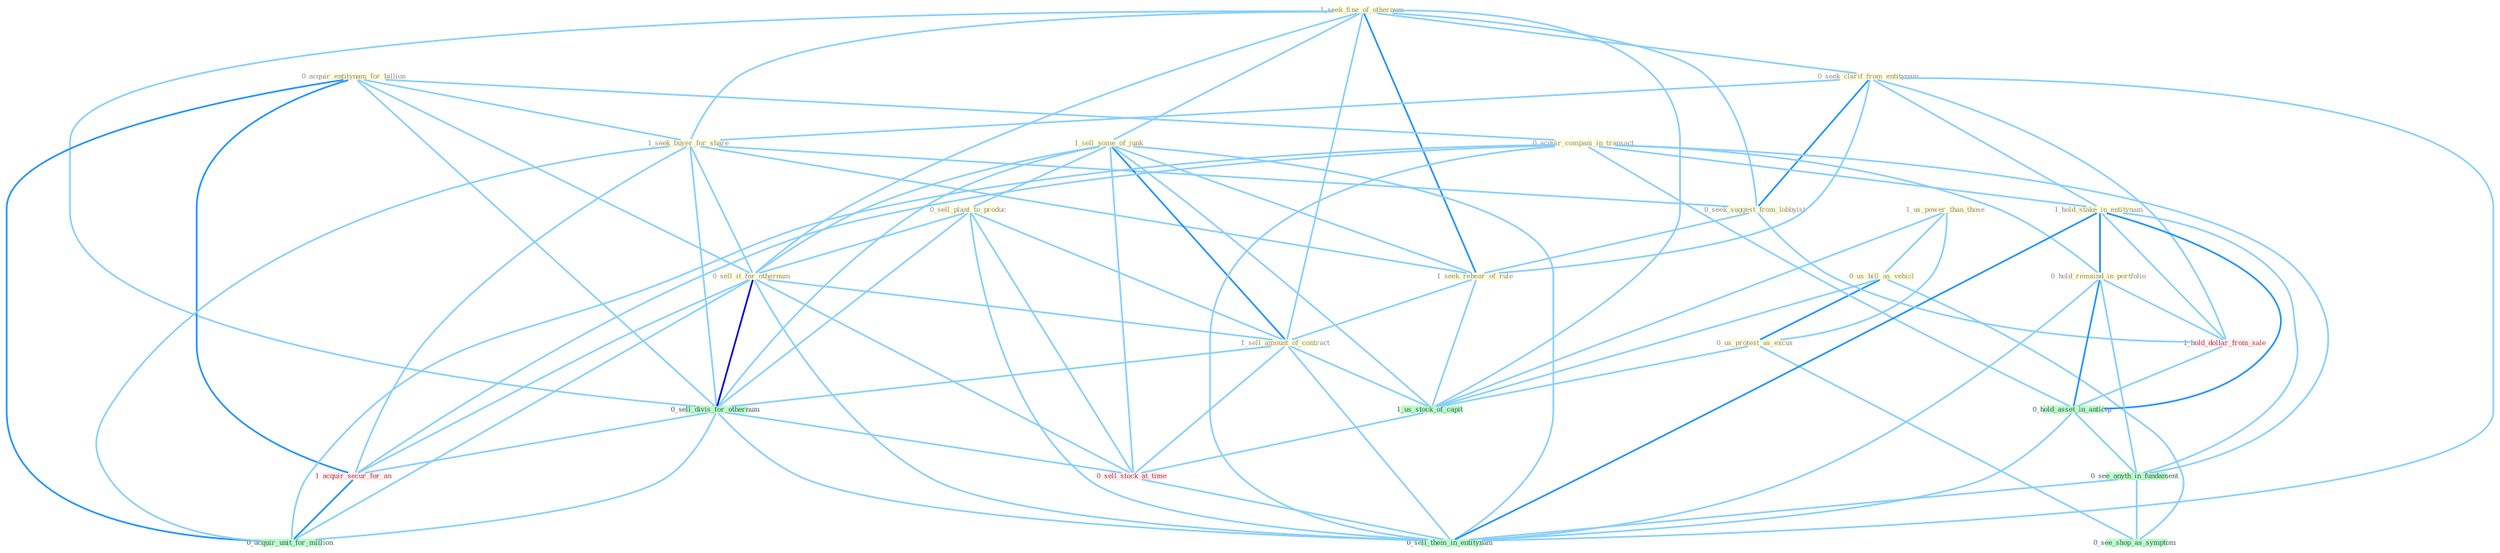 Graph G{ 
    node
    [shape=polygon,style=filled,width=.5,height=.06,color="#BDFCC9",fixedsize=true,fontsize=4,
    fontcolor="#2f4f4f"];
    {node
    [color="#ffffe0", fontcolor="#8b7d6b"] "1_seek_fine_of_othernum " "1_us_power_than_those " "0_seek_clarif_from_entitynam " "0_us_bill_as_vehicl " "0_acquir_entitynam_for_billion " "1_seek_buyer_for_share " "0_us_protest_as_excus " "1_sell_some_of_junk " "0_acquir_compani_in_transact " "1_hold_stake_in_entitynam " "0_sell_plant_to_produc " "0_sell_it_for_othernum " "0_seek_suggest_from_lobbyist " "1_seek_rehear_of_rule " "1_sell_amount_of_contract " "0_hold_remaind_in_portfolio "}
{node [color="#fff0f5", fontcolor="#b22222"] "1_acquir_secur_for_an " "1_hold_dollar_from_sale " "0_sell_stock_at_time "}
edge [color="#B0E2FF"];

	"1_seek_fine_of_othernum " -- "0_seek_clarif_from_entitynam " [w="1", color="#87cefa" ];
	"1_seek_fine_of_othernum " -- "1_seek_buyer_for_share " [w="1", color="#87cefa" ];
	"1_seek_fine_of_othernum " -- "1_sell_some_of_junk " [w="1", color="#87cefa" ];
	"1_seek_fine_of_othernum " -- "0_sell_it_for_othernum " [w="1", color="#87cefa" ];
	"1_seek_fine_of_othernum " -- "0_seek_suggest_from_lobbyist " [w="1", color="#87cefa" ];
	"1_seek_fine_of_othernum " -- "1_seek_rehear_of_rule " [w="2", color="#1e90ff" , len=0.8];
	"1_seek_fine_of_othernum " -- "1_sell_amount_of_contract " [w="1", color="#87cefa" ];
	"1_seek_fine_of_othernum " -- "0_sell_divis_for_othernum " [w="1", color="#87cefa" ];
	"1_seek_fine_of_othernum " -- "1_us_stock_of_capit " [w="1", color="#87cefa" ];
	"1_us_power_than_those " -- "0_us_bill_as_vehicl " [w="1", color="#87cefa" ];
	"1_us_power_than_those " -- "0_us_protest_as_excus " [w="1", color="#87cefa" ];
	"1_us_power_than_those " -- "1_us_stock_of_capit " [w="1", color="#87cefa" ];
	"0_seek_clarif_from_entitynam " -- "1_seek_buyer_for_share " [w="1", color="#87cefa" ];
	"0_seek_clarif_from_entitynam " -- "1_hold_stake_in_entitynam " [w="1", color="#87cefa" ];
	"0_seek_clarif_from_entitynam " -- "0_seek_suggest_from_lobbyist " [w="2", color="#1e90ff" , len=0.8];
	"0_seek_clarif_from_entitynam " -- "1_seek_rehear_of_rule " [w="1", color="#87cefa" ];
	"0_seek_clarif_from_entitynam " -- "1_hold_dollar_from_sale " [w="1", color="#87cefa" ];
	"0_seek_clarif_from_entitynam " -- "0_sell_them_in_entitynam " [w="1", color="#87cefa" ];
	"0_us_bill_as_vehicl " -- "0_us_protest_as_excus " [w="2", color="#1e90ff" , len=0.8];
	"0_us_bill_as_vehicl " -- "1_us_stock_of_capit " [w="1", color="#87cefa" ];
	"0_us_bill_as_vehicl " -- "0_see_shop_as_symptom " [w="1", color="#87cefa" ];
	"0_acquir_entitynam_for_billion " -- "1_seek_buyer_for_share " [w="1", color="#87cefa" ];
	"0_acquir_entitynam_for_billion " -- "0_acquir_compani_in_transact " [w="1", color="#87cefa" ];
	"0_acquir_entitynam_for_billion " -- "0_sell_it_for_othernum " [w="1", color="#87cefa" ];
	"0_acquir_entitynam_for_billion " -- "0_sell_divis_for_othernum " [w="1", color="#87cefa" ];
	"0_acquir_entitynam_for_billion " -- "1_acquir_secur_for_an " [w="2", color="#1e90ff" , len=0.8];
	"0_acquir_entitynam_for_billion " -- "0_acquir_unit_for_million " [w="2", color="#1e90ff" , len=0.8];
	"1_seek_buyer_for_share " -- "0_sell_it_for_othernum " [w="1", color="#87cefa" ];
	"1_seek_buyer_for_share " -- "0_seek_suggest_from_lobbyist " [w="1", color="#87cefa" ];
	"1_seek_buyer_for_share " -- "1_seek_rehear_of_rule " [w="1", color="#87cefa" ];
	"1_seek_buyer_for_share " -- "0_sell_divis_for_othernum " [w="1", color="#87cefa" ];
	"1_seek_buyer_for_share " -- "1_acquir_secur_for_an " [w="1", color="#87cefa" ];
	"1_seek_buyer_for_share " -- "0_acquir_unit_for_million " [w="1", color="#87cefa" ];
	"0_us_protest_as_excus " -- "1_us_stock_of_capit " [w="1", color="#87cefa" ];
	"0_us_protest_as_excus " -- "0_see_shop_as_symptom " [w="1", color="#87cefa" ];
	"1_sell_some_of_junk " -- "0_sell_plant_to_produc " [w="1", color="#87cefa" ];
	"1_sell_some_of_junk " -- "0_sell_it_for_othernum " [w="1", color="#87cefa" ];
	"1_sell_some_of_junk " -- "1_seek_rehear_of_rule " [w="1", color="#87cefa" ];
	"1_sell_some_of_junk " -- "1_sell_amount_of_contract " [w="2", color="#1e90ff" , len=0.8];
	"1_sell_some_of_junk " -- "0_sell_divis_for_othernum " [w="1", color="#87cefa" ];
	"1_sell_some_of_junk " -- "1_us_stock_of_capit " [w="1", color="#87cefa" ];
	"1_sell_some_of_junk " -- "0_sell_stock_at_time " [w="1", color="#87cefa" ];
	"1_sell_some_of_junk " -- "0_sell_them_in_entitynam " [w="1", color="#87cefa" ];
	"0_acquir_compani_in_transact " -- "1_hold_stake_in_entitynam " [w="1", color="#87cefa" ];
	"0_acquir_compani_in_transact " -- "0_hold_remaind_in_portfolio " [w="1", color="#87cefa" ];
	"0_acquir_compani_in_transact " -- "1_acquir_secur_for_an " [w="1", color="#87cefa" ];
	"0_acquir_compani_in_transact " -- "0_hold_asset_in_anticip " [w="1", color="#87cefa" ];
	"0_acquir_compani_in_transact " -- "0_see_anyth_in_fundament " [w="1", color="#87cefa" ];
	"0_acquir_compani_in_transact " -- "0_acquir_unit_for_million " [w="1", color="#87cefa" ];
	"0_acquir_compani_in_transact " -- "0_sell_them_in_entitynam " [w="1", color="#87cefa" ];
	"1_hold_stake_in_entitynam " -- "0_hold_remaind_in_portfolio " [w="2", color="#1e90ff" , len=0.8];
	"1_hold_stake_in_entitynam " -- "1_hold_dollar_from_sale " [w="1", color="#87cefa" ];
	"1_hold_stake_in_entitynam " -- "0_hold_asset_in_anticip " [w="2", color="#1e90ff" , len=0.8];
	"1_hold_stake_in_entitynam " -- "0_see_anyth_in_fundament " [w="1", color="#87cefa" ];
	"1_hold_stake_in_entitynam " -- "0_sell_them_in_entitynam " [w="2", color="#1e90ff" , len=0.8];
	"0_sell_plant_to_produc " -- "0_sell_it_for_othernum " [w="1", color="#87cefa" ];
	"0_sell_plant_to_produc " -- "1_sell_amount_of_contract " [w="1", color="#87cefa" ];
	"0_sell_plant_to_produc " -- "0_sell_divis_for_othernum " [w="1", color="#87cefa" ];
	"0_sell_plant_to_produc " -- "0_sell_stock_at_time " [w="1", color="#87cefa" ];
	"0_sell_plant_to_produc " -- "0_sell_them_in_entitynam " [w="1", color="#87cefa" ];
	"0_sell_it_for_othernum " -- "1_sell_amount_of_contract " [w="1", color="#87cefa" ];
	"0_sell_it_for_othernum " -- "0_sell_divis_for_othernum " [w="3", color="#0000cd" , len=0.6];
	"0_sell_it_for_othernum " -- "1_acquir_secur_for_an " [w="1", color="#87cefa" ];
	"0_sell_it_for_othernum " -- "0_sell_stock_at_time " [w="1", color="#87cefa" ];
	"0_sell_it_for_othernum " -- "0_acquir_unit_for_million " [w="1", color="#87cefa" ];
	"0_sell_it_for_othernum " -- "0_sell_them_in_entitynam " [w="1", color="#87cefa" ];
	"0_seek_suggest_from_lobbyist " -- "1_seek_rehear_of_rule " [w="1", color="#87cefa" ];
	"0_seek_suggest_from_lobbyist " -- "1_hold_dollar_from_sale " [w="1", color="#87cefa" ];
	"1_seek_rehear_of_rule " -- "1_sell_amount_of_contract " [w="1", color="#87cefa" ];
	"1_seek_rehear_of_rule " -- "1_us_stock_of_capit " [w="1", color="#87cefa" ];
	"1_sell_amount_of_contract " -- "0_sell_divis_for_othernum " [w="1", color="#87cefa" ];
	"1_sell_amount_of_contract " -- "1_us_stock_of_capit " [w="1", color="#87cefa" ];
	"1_sell_amount_of_contract " -- "0_sell_stock_at_time " [w="1", color="#87cefa" ];
	"1_sell_amount_of_contract " -- "0_sell_them_in_entitynam " [w="1", color="#87cefa" ];
	"0_hold_remaind_in_portfolio " -- "1_hold_dollar_from_sale " [w="1", color="#87cefa" ];
	"0_hold_remaind_in_portfolio " -- "0_hold_asset_in_anticip " [w="2", color="#1e90ff" , len=0.8];
	"0_hold_remaind_in_portfolio " -- "0_see_anyth_in_fundament " [w="1", color="#87cefa" ];
	"0_hold_remaind_in_portfolio " -- "0_sell_them_in_entitynam " [w="1", color="#87cefa" ];
	"0_sell_divis_for_othernum " -- "1_acquir_secur_for_an " [w="1", color="#87cefa" ];
	"0_sell_divis_for_othernum " -- "0_sell_stock_at_time " [w="1", color="#87cefa" ];
	"0_sell_divis_for_othernum " -- "0_acquir_unit_for_million " [w="1", color="#87cefa" ];
	"0_sell_divis_for_othernum " -- "0_sell_them_in_entitynam " [w="1", color="#87cefa" ];
	"1_acquir_secur_for_an " -- "0_acquir_unit_for_million " [w="2", color="#1e90ff" , len=0.8];
	"1_us_stock_of_capit " -- "0_sell_stock_at_time " [w="1", color="#87cefa" ];
	"1_hold_dollar_from_sale " -- "0_hold_asset_in_anticip " [w="1", color="#87cefa" ];
	"0_hold_asset_in_anticip " -- "0_see_anyth_in_fundament " [w="1", color="#87cefa" ];
	"0_hold_asset_in_anticip " -- "0_sell_them_in_entitynam " [w="1", color="#87cefa" ];
	"0_sell_stock_at_time " -- "0_sell_them_in_entitynam " [w="1", color="#87cefa" ];
	"0_see_anyth_in_fundament " -- "0_see_shop_as_symptom " [w="1", color="#87cefa" ];
	"0_see_anyth_in_fundament " -- "0_sell_them_in_entitynam " [w="1", color="#87cefa" ];
}